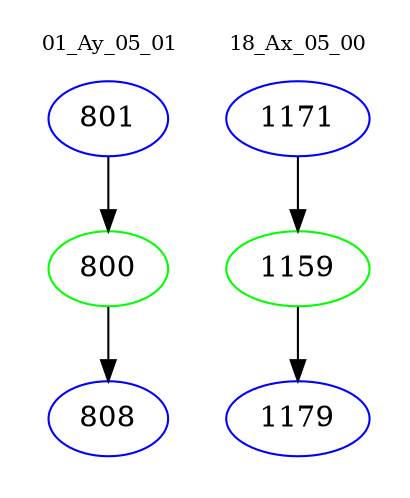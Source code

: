 digraph{
subgraph cluster_0 {
color = white
label = "01_Ay_05_01";
fontsize=10;
T0_801 [label="801", color="blue"]
T0_801 -> T0_800 [color="black"]
T0_800 [label="800", color="green"]
T0_800 -> T0_808 [color="black"]
T0_808 [label="808", color="blue"]
}
subgraph cluster_1 {
color = white
label = "18_Ax_05_00";
fontsize=10;
T1_1171 [label="1171", color="blue"]
T1_1171 -> T1_1159 [color="black"]
T1_1159 [label="1159", color="green"]
T1_1159 -> T1_1179 [color="black"]
T1_1179 [label="1179", color="blue"]
}
}
